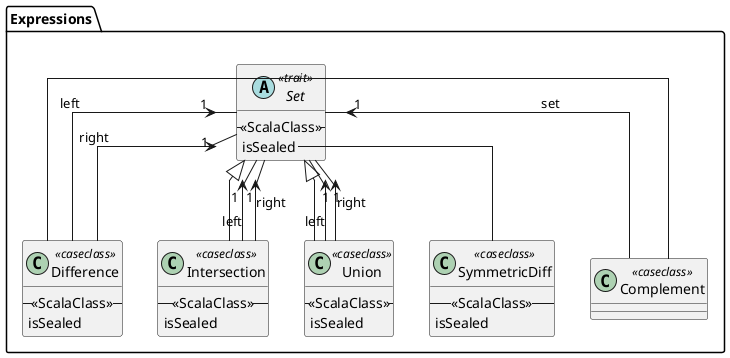 @startuml

package Expressions {
abstract class Set <<trait>> {
    --<<ScalaClass>>--
    isSealed 
}
class Difference <<caseclass>> extends Set {
    --<<ScalaClass>>--
    isSealed 
}
class Intersection <<caseclass>> extends Set {
    --<<ScalaClass>>--
    isSealed 
}
class Union <<caseclass>> extends Set {
    --<<ScalaClass>>--
    isSealed 
}
class SymmetricDiff <<caseclass>> extends Set {
    --<<ScalaClass>>--
    isSealed 
}
class Complement <<caseclass>> extends Set {

}

Union --> "1" Set : left
Union --> "1" Set : right
Complement --> "1" Set : set
Intersection --> "1" Set : left 
Intersection --> "1" Set : right
Difference --> "1" Set : left 
Difference --> "1" Set : right

skinparam Linetype ortho 
skinparam groupinheritance 2

@enduml 